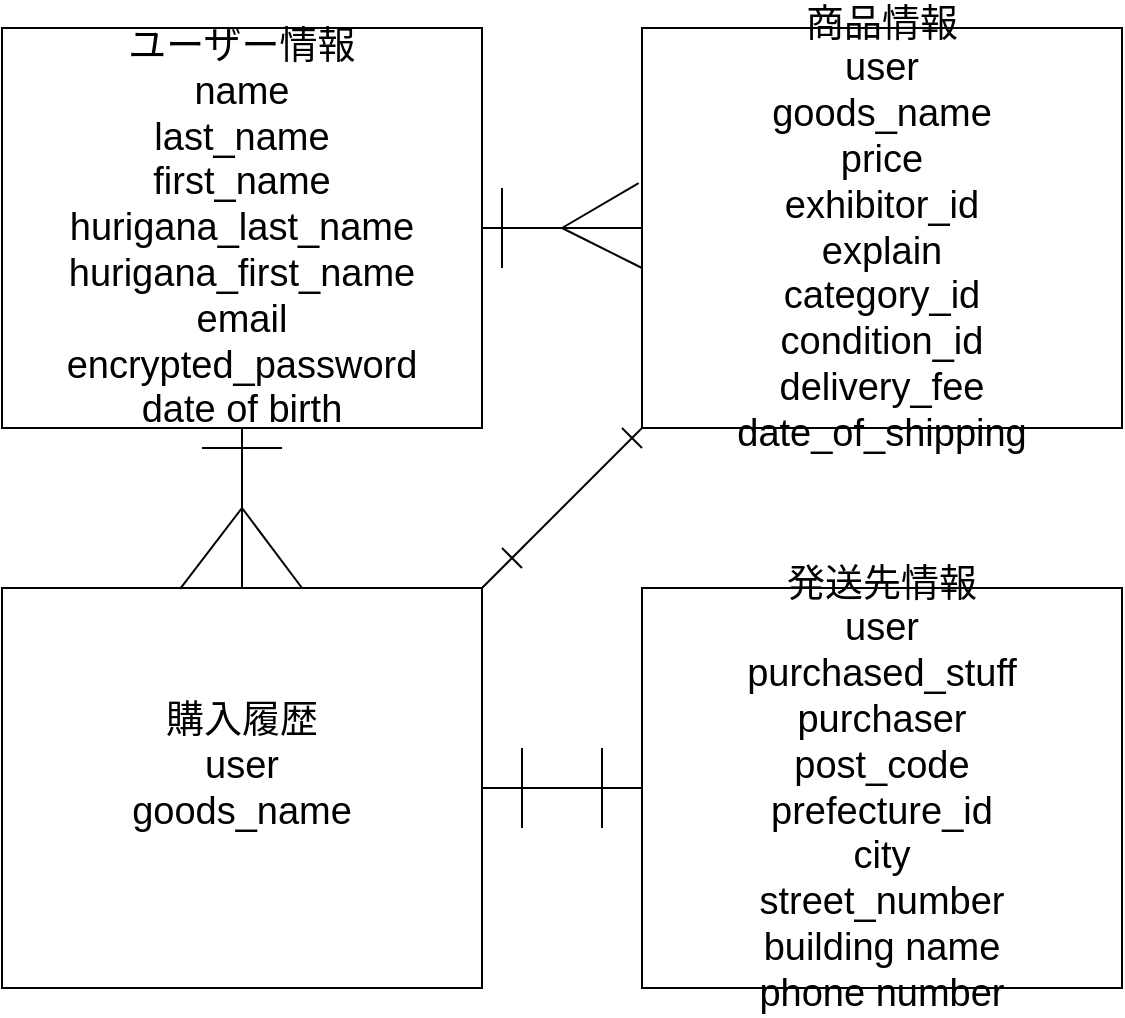 <mxfile>
    <diagram id="_c77u8MzGn7pUaxRcE00" name="ページ1">
        <mxGraphModel dx="647" dy="897" grid="1" gridSize="10" guides="1" tooltips="1" connect="1" arrows="1" fold="1" page="1" pageScale="1" pageWidth="827" pageHeight="1169" math="0" shadow="0">
            <root>
                <mxCell id="0"/>
                <mxCell id="1" parent="0"/>
                <mxCell id="2" value="&lt;font style=&quot;font-size: 19px&quot;&gt;商品情報&lt;br&gt;user&lt;br&gt;goods_name&lt;br&gt;price&lt;br&gt;exhibitor_id&lt;br&gt;explain&lt;br&gt;category_id&lt;br&gt;condition_id&lt;br&gt;delivery_fee&lt;br&gt;date_of_shipping&lt;br&gt;&lt;/font&gt;" style="rounded=0;whiteSpace=wrap;html=1;" parent="1" vertex="1">
                    <mxGeometry x="440" y="280" width="240" height="200" as="geometry"/>
                </mxCell>
                <mxCell id="3" value="&lt;font style=&quot;font-size: 19px&quot;&gt;ユーザー情報&lt;br&gt;name&lt;br&gt;last_name&lt;br&gt;first_name&lt;br&gt;hurigana_last_name&lt;br&gt;hurigana_first_name&lt;br&gt;email&lt;br&gt;encrypted_password&lt;br&gt;date of birth&lt;br&gt;&lt;/font&gt;" style="rounded=0;whiteSpace=wrap;html=1;" parent="1" vertex="1">
                    <mxGeometry x="120" y="280" width="240" height="200" as="geometry"/>
                </mxCell>
                <mxCell id="4" value="&lt;font style=&quot;font-size: 19px&quot;&gt;発送先情報&lt;br&gt;user&lt;br&gt;purchased_stuff&lt;br&gt;purchaser&lt;br&gt;post_code&lt;br&gt;prefecture_id&lt;br&gt;city&lt;br&gt;street_number&lt;br&gt;building name&lt;br&gt;phone number&lt;br&gt;&lt;/font&gt;" style="rounded=0;whiteSpace=wrap;html=1;" parent="1" vertex="1">
                    <mxGeometry x="440" y="560" width="240" height="200" as="geometry"/>
                </mxCell>
                <mxCell id="6" value="" style="endArrow=none;html=1;entryX=0.5;entryY=1;entryDx=0;entryDy=0;exitX=0.5;exitY=0;exitDx=0;exitDy=0;" parent="1" source="5" target="3" edge="1">
                    <mxGeometry width="50" height="50" relative="1" as="geometry">
                        <mxPoint x="444" y="700" as="sourcePoint"/>
                        <mxPoint x="464" y="680" as="targetPoint"/>
                        <Array as="points"/>
                    </mxGeometry>
                </mxCell>
                <mxCell id="9" value="" style="endArrow=none;html=1;exitX=1;exitY=0.5;exitDx=0;exitDy=0;" parent="1" source="5" edge="1">
                    <mxGeometry width="50" height="50" relative="1" as="geometry">
                        <mxPoint x="404" y="640" as="sourcePoint"/>
                        <mxPoint x="440" y="660" as="targetPoint"/>
                    </mxGeometry>
                </mxCell>
                <mxCell id="10" value="" style="endArrow=none;html=1;exitX=1;exitY=0;exitDx=0;exitDy=0;entryX=0;entryY=1;entryDx=0;entryDy=0;" parent="1" target="2" edge="1" source="5">
                    <mxGeometry width="50" height="50" relative="1" as="geometry">
                        <mxPoint x="374" y="560" as="sourcePoint"/>
                        <mxPoint x="430" y="470" as="targetPoint"/>
                        <Array as="points"/>
                    </mxGeometry>
                </mxCell>
                <mxCell id="13" value="" style="endArrow=none;html=1;startArrow=none;" parent="1" edge="1" source="5">
                    <mxGeometry width="50" height="50" relative="1" as="geometry">
                        <mxPoint x="314" y="540" as="sourcePoint"/>
                        <mxPoint x="294" y="560" as="targetPoint"/>
                    </mxGeometry>
                </mxCell>
                <mxCell id="19" value="" style="endArrow=none;html=1;" parent="1" edge="1">
                    <mxGeometry width="50" height="50" relative="1" as="geometry">
                        <mxPoint x="380" y="550" as="sourcePoint"/>
                        <mxPoint x="370" y="540" as="targetPoint"/>
                    </mxGeometry>
                </mxCell>
                <mxCell id="20" value="" style="endArrow=none;html=1;" parent="1" edge="1">
                    <mxGeometry width="50" height="50" relative="1" as="geometry">
                        <mxPoint x="430" y="480" as="sourcePoint"/>
                        <mxPoint x="440" y="490" as="targetPoint"/>
                        <Array as="points">
                            <mxPoint x="430" y="480"/>
                        </Array>
                    </mxGeometry>
                </mxCell>
                <mxCell id="5" value="&lt;font style=&quot;font-size: 19px&quot;&gt;購入履歴&lt;br&gt;user&lt;br&gt;goods_name&lt;br&gt;&lt;br&gt;&lt;/font&gt;" style="rounded=0;whiteSpace=wrap;html=1;" parent="1" vertex="1">
                    <mxGeometry x="120" y="560" width="240" height="200" as="geometry"/>
                </mxCell>
                <mxCell id="27" value="" style="endArrow=none;html=1;exitX=1;exitY=0.5;exitDx=0;exitDy=0;entryX=0;entryY=0.5;entryDx=0;entryDy=0;" edge="1" parent="1" source="3" target="2">
                    <mxGeometry width="50" height="50" relative="1" as="geometry">
                        <mxPoint x="390" y="420" as="sourcePoint"/>
                        <mxPoint x="440" y="370" as="targetPoint"/>
                    </mxGeometry>
                </mxCell>
                <mxCell id="28" value="" style="endArrow=none;html=1;" edge="1" parent="1">
                    <mxGeometry width="50" height="50" relative="1" as="geometry">
                        <mxPoint x="370" y="400" as="sourcePoint"/>
                        <mxPoint x="370" y="360" as="targetPoint"/>
                    </mxGeometry>
                </mxCell>
                <mxCell id="29" value="" style="endArrow=none;html=1;entryX=-0.007;entryY=0.388;entryDx=0;entryDy=0;entryPerimeter=0;" edge="1" parent="1" target="2">
                    <mxGeometry width="50" height="50" relative="1" as="geometry">
                        <mxPoint x="400" y="380" as="sourcePoint"/>
                        <mxPoint x="430" y="360" as="targetPoint"/>
                    </mxGeometry>
                </mxCell>
                <mxCell id="30" value="" style="endArrow=none;html=1;" edge="1" parent="1">
                    <mxGeometry width="50" height="50" relative="1" as="geometry">
                        <mxPoint x="400" y="380" as="sourcePoint"/>
                        <mxPoint x="440" y="400" as="targetPoint"/>
                    </mxGeometry>
                </mxCell>
                <mxCell id="31" value="" style="endArrow=none;html=1;fontSize=20;exitX=0.371;exitY=0.002;exitDx=0;exitDy=0;exitPerimeter=0;" edge="1" parent="1" source="5">
                    <mxGeometry width="50" height="50" relative="1" as="geometry">
                        <mxPoint x="220" y="560" as="sourcePoint"/>
                        <mxPoint x="240" y="520" as="targetPoint"/>
                    </mxGeometry>
                </mxCell>
                <mxCell id="33" value="" style="endArrow=none;html=1;fontSize=20;" edge="1" parent="1">
                    <mxGeometry width="50" height="50" relative="1" as="geometry">
                        <mxPoint x="270" y="560" as="sourcePoint"/>
                        <mxPoint x="240" y="520" as="targetPoint"/>
                    </mxGeometry>
                </mxCell>
                <mxCell id="34" value="" style="endArrow=none;html=1;fontSize=20;" edge="1" parent="1">
                    <mxGeometry width="50" height="50" relative="1" as="geometry">
                        <mxPoint x="380" y="680" as="sourcePoint"/>
                        <mxPoint x="380" y="640" as="targetPoint"/>
                    </mxGeometry>
                </mxCell>
                <mxCell id="35" value="" style="endArrow=none;html=1;fontSize=20;" edge="1" parent="1">
                    <mxGeometry width="50" height="50" relative="1" as="geometry">
                        <mxPoint x="420" y="680" as="sourcePoint"/>
                        <mxPoint x="420" y="640" as="targetPoint"/>
                    </mxGeometry>
                </mxCell>
                <mxCell id="36" value="" style="endArrow=none;html=1;fontSize=20;" edge="1" parent="1">
                    <mxGeometry width="50" height="50" relative="1" as="geometry">
                        <mxPoint x="220" y="490" as="sourcePoint"/>
                        <mxPoint x="260" y="490" as="targetPoint"/>
                    </mxGeometry>
                </mxCell>
            </root>
        </mxGraphModel>
    </diagram>
</mxfile>
